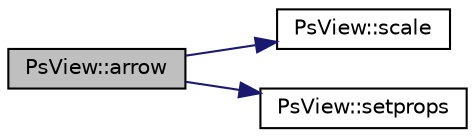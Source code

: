 digraph "PsView::arrow"
{
 // LATEX_PDF_SIZE
  edge [fontname="Helvetica",fontsize="10",labelfontname="Helvetica",labelfontsize="10"];
  node [fontname="Helvetica",fontsize="10",shape=record];
  rankdir="LR";
  Node1 [label="PsView::arrow",height=0.2,width=0.4,color="black", fillcolor="grey75", style="filled", fontcolor="black",tooltip=" "];
  Node1 -> Node2 [color="midnightblue",fontsize="10",style="solid",fontname="Helvetica"];
  Node2 [label="PsView::scale",height=0.2,width=0.4,color="black", fillcolor="white", style="filled",URL="$d4/db7/class_ps_view.html#a1522bef45bf5601fd6a65b39b40fe934",tooltip=" "];
  Node1 -> Node3 [color="midnightblue",fontsize="10",style="solid",fontname="Helvetica"];
  Node3 [label="PsView::setprops",height=0.2,width=0.4,color="black", fillcolor="white", style="filled",URL="$d4/db7/class_ps_view.html#a19dbc7e564bf2e9ed2f167e7c2a04a0f",tooltip=" "];
}
